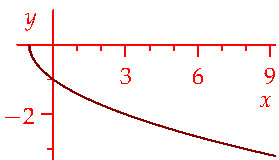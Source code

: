 settings.tex="pdflatex";

texpreamble("\usepackage{amsmath}
\usepackage{amsthm,amssymb}
\usepackage{mathpazo}
\usepackage[svgnames]{xcolor}
");
import graph;


size(140,80,IgnoreAspect);

pair F(real x){return (x^2-1,x);}

path p=graph(F,-3.2,3.2);
//draw(graph(F,0,3.2),blue);
draw(graph(F,-3.2,0),brown);

//xaxis(-3.3,3.5,red,RightTicks(new real[]{-2,0,2}));
yaxis(-3.3,0.99,red,LeftTicks(Ticks=new real[]{-4,-2,2,4},ticks=new real[]{-3,-1,1,3}));
xaxis("$x$",-1.5,red,RightTicks(Ticks=new real[]{3,6,9},ticks=new real[]{-2,-1,1,2,4,5,7,8}));


//labelx("$-3$",-3,heavygreen);
labely("$y$",0.8,2W,red);



